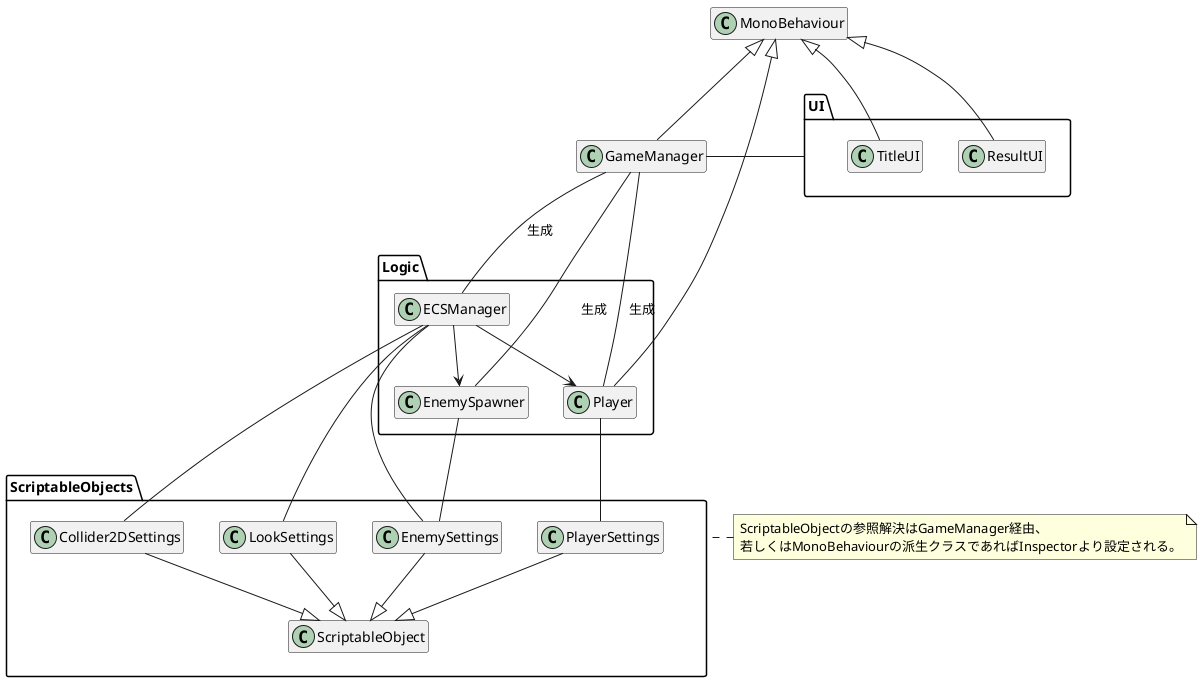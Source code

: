 @startuml
hide members

class MonoBehaviour
class GameManager

package Logic {
    class ECSManager
    class Player
    class EnemySpawner
}

package ScriptableObjects {
    class ScriptableObject
    class PlayerSettings
    class LookSettings
    class EnemySettings
    class Collider2DSettings
}

package UI {
    class TitleUI
    class ResultUI
}

' ------------------------------------------
' Logic

' MonoBehaviour
MonoBehaviour <|-- GameManager
MonoBehaviour <|-- Player

' GameManager References
GameManager -- ECSManager : 生成
GameManager -- Player : 生成
GameManager -- EnemySpawner : 生成

' ECSManager References
ECSManager --> Player
ECSManager --> EnemySpawner



' ------------------------------------------
' ScriptableObject

ScriptableObject <|-up- PlayerSettings
ScriptableObject <|-up- LookSettings
ScriptableObject <|-up- EnemySettings
ScriptableObject <|-up- Collider2DSettings

LookSettings -up- ECSManager
EnemySettings -up- ECSManager
Collider2DSettings -up- ECSManager

PlayerSettings -up- Player
EnemySettings -up- EnemySpawner

' ------------------------------------------
' UI

GameManager -right- UI

MonoBehaviour <|-- TitleUI
MonoBehaviour <|-- ResultUI

' ------------------------------------------

note left of ScriptableObjects
    ScriptableObjectの参照解決はGameManager経由、
    若しくはMonoBehaviourの派生クラスであればInspectorより設定される。
end note

@enduml

